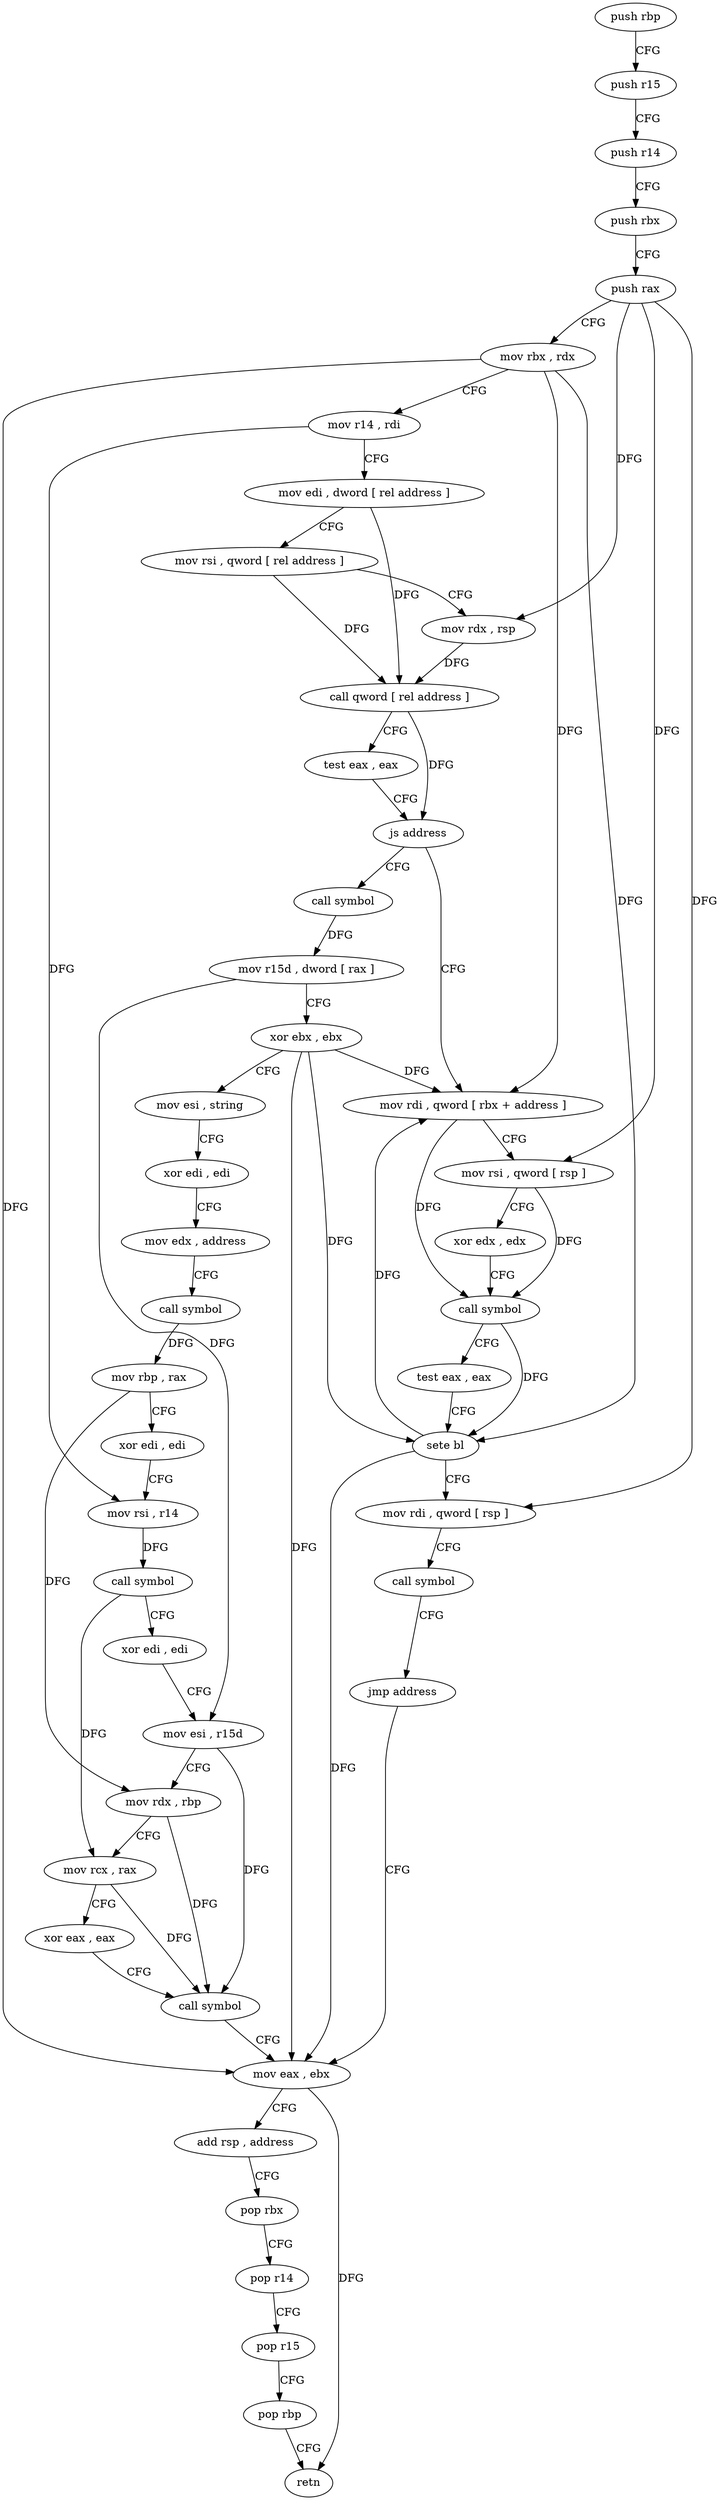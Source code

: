 digraph "func" {
"4215424" [label = "push rbp" ]
"4215425" [label = "push r15" ]
"4215427" [label = "push r14" ]
"4215429" [label = "push rbx" ]
"4215430" [label = "push rax" ]
"4215431" [label = "mov rbx , rdx" ]
"4215434" [label = "mov r14 , rdi" ]
"4215437" [label = "mov edi , dword [ rel address ]" ]
"4215443" [label = "mov rsi , qword [ rel address ]" ]
"4215450" [label = "mov rdx , rsp" ]
"4215453" [label = "call qword [ rel address ]" ]
"4215459" [label = "test eax , eax" ]
"4215461" [label = "js address" ]
"4215494" [label = "call symbol" ]
"4215463" [label = "mov rdi , qword [ rbx + address ]" ]
"4215499" [label = "mov r15d , dword [ rax ]" ]
"4215502" [label = "xor ebx , ebx" ]
"4215504" [label = "mov esi , string" ]
"4215509" [label = "xor edi , edi" ]
"4215511" [label = "mov edx , address" ]
"4215516" [label = "call symbol" ]
"4215521" [label = "mov rbp , rax" ]
"4215524" [label = "xor edi , edi" ]
"4215526" [label = "mov rsi , r14" ]
"4215529" [label = "call symbol" ]
"4215534" [label = "xor edi , edi" ]
"4215536" [label = "mov esi , r15d" ]
"4215539" [label = "mov rdx , rbp" ]
"4215542" [label = "mov rcx , rax" ]
"4215545" [label = "xor eax , eax" ]
"4215547" [label = "call symbol" ]
"4215552" [label = "mov eax , ebx" ]
"4215467" [label = "mov rsi , qword [ rsp ]" ]
"4215471" [label = "xor edx , edx" ]
"4215473" [label = "call symbol" ]
"4215478" [label = "test eax , eax" ]
"4215480" [label = "sete bl" ]
"4215483" [label = "mov rdi , qword [ rsp ]" ]
"4215487" [label = "call symbol" ]
"4215492" [label = "jmp address" ]
"4215554" [label = "add rsp , address" ]
"4215558" [label = "pop rbx" ]
"4215559" [label = "pop r14" ]
"4215561" [label = "pop r15" ]
"4215563" [label = "pop rbp" ]
"4215564" [label = "retn" ]
"4215424" -> "4215425" [ label = "CFG" ]
"4215425" -> "4215427" [ label = "CFG" ]
"4215427" -> "4215429" [ label = "CFG" ]
"4215429" -> "4215430" [ label = "CFG" ]
"4215430" -> "4215431" [ label = "CFG" ]
"4215430" -> "4215467" [ label = "DFG" ]
"4215430" -> "4215483" [ label = "DFG" ]
"4215430" -> "4215450" [ label = "DFG" ]
"4215431" -> "4215434" [ label = "CFG" ]
"4215431" -> "4215463" [ label = "DFG" ]
"4215431" -> "4215480" [ label = "DFG" ]
"4215431" -> "4215552" [ label = "DFG" ]
"4215434" -> "4215437" [ label = "CFG" ]
"4215434" -> "4215526" [ label = "DFG" ]
"4215437" -> "4215443" [ label = "CFG" ]
"4215437" -> "4215453" [ label = "DFG" ]
"4215443" -> "4215450" [ label = "CFG" ]
"4215443" -> "4215453" [ label = "DFG" ]
"4215450" -> "4215453" [ label = "DFG" ]
"4215453" -> "4215459" [ label = "CFG" ]
"4215453" -> "4215461" [ label = "DFG" ]
"4215459" -> "4215461" [ label = "CFG" ]
"4215461" -> "4215494" [ label = "CFG" ]
"4215461" -> "4215463" [ label = "CFG" ]
"4215494" -> "4215499" [ label = "DFG" ]
"4215463" -> "4215467" [ label = "CFG" ]
"4215463" -> "4215473" [ label = "DFG" ]
"4215499" -> "4215502" [ label = "CFG" ]
"4215499" -> "4215536" [ label = "DFG" ]
"4215502" -> "4215504" [ label = "CFG" ]
"4215502" -> "4215463" [ label = "DFG" ]
"4215502" -> "4215480" [ label = "DFG" ]
"4215502" -> "4215552" [ label = "DFG" ]
"4215504" -> "4215509" [ label = "CFG" ]
"4215509" -> "4215511" [ label = "CFG" ]
"4215511" -> "4215516" [ label = "CFG" ]
"4215516" -> "4215521" [ label = "DFG" ]
"4215521" -> "4215524" [ label = "CFG" ]
"4215521" -> "4215539" [ label = "DFG" ]
"4215524" -> "4215526" [ label = "CFG" ]
"4215526" -> "4215529" [ label = "DFG" ]
"4215529" -> "4215534" [ label = "CFG" ]
"4215529" -> "4215542" [ label = "DFG" ]
"4215534" -> "4215536" [ label = "CFG" ]
"4215536" -> "4215539" [ label = "CFG" ]
"4215536" -> "4215547" [ label = "DFG" ]
"4215539" -> "4215542" [ label = "CFG" ]
"4215539" -> "4215547" [ label = "DFG" ]
"4215542" -> "4215545" [ label = "CFG" ]
"4215542" -> "4215547" [ label = "DFG" ]
"4215545" -> "4215547" [ label = "CFG" ]
"4215547" -> "4215552" [ label = "CFG" ]
"4215552" -> "4215554" [ label = "CFG" ]
"4215552" -> "4215564" [ label = "DFG" ]
"4215467" -> "4215471" [ label = "CFG" ]
"4215467" -> "4215473" [ label = "DFG" ]
"4215471" -> "4215473" [ label = "CFG" ]
"4215473" -> "4215478" [ label = "CFG" ]
"4215473" -> "4215480" [ label = "DFG" ]
"4215478" -> "4215480" [ label = "CFG" ]
"4215480" -> "4215483" [ label = "CFG" ]
"4215480" -> "4215463" [ label = "DFG" ]
"4215480" -> "4215552" [ label = "DFG" ]
"4215483" -> "4215487" [ label = "CFG" ]
"4215487" -> "4215492" [ label = "CFG" ]
"4215492" -> "4215552" [ label = "CFG" ]
"4215554" -> "4215558" [ label = "CFG" ]
"4215558" -> "4215559" [ label = "CFG" ]
"4215559" -> "4215561" [ label = "CFG" ]
"4215561" -> "4215563" [ label = "CFG" ]
"4215563" -> "4215564" [ label = "CFG" ]
}
